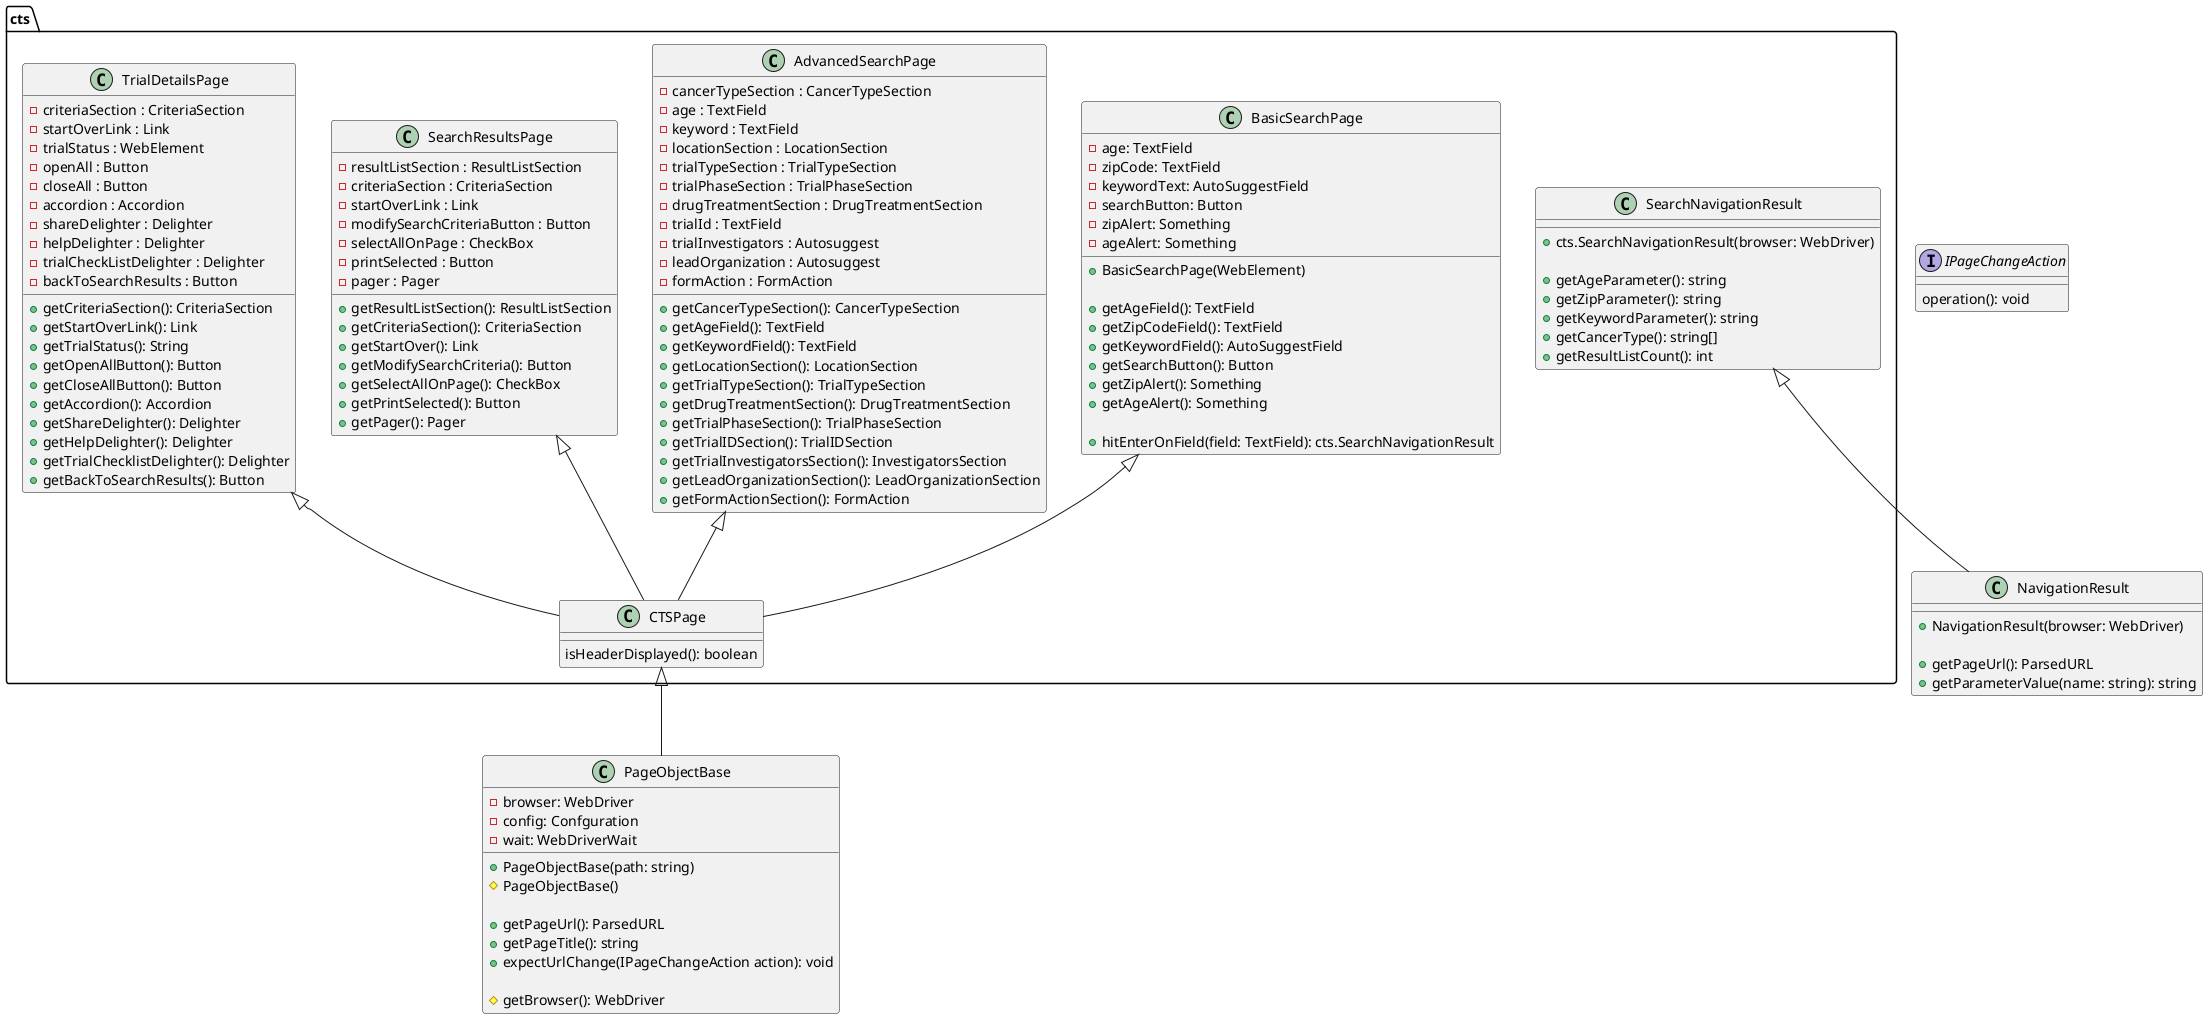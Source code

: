 @startuml

class PageObjectBase {

    -browser: WebDriver
    -config: Confguration
    -wait: WebDriverWait

    +PageObjectBase(path: string)
    #PageObjectBase()

    +getPageUrl(): ParsedURL
    +getPageTitle(): string
    +expectUrlChange(IPageChangeAction action): void

    #getBrowser(): WebDriver
}

'' This is actually a public, nested class inside PageObjectBase
interface IPageChangeAction {
    operation(): void
}

package cts {

    '' General cts page functionality (Mainly "is the react app running?")
    class CTSPage {
        isHeaderDisplayed(): boolean
    }
    CTSPage <|-- PageObjectBase

    class cts.BasicSearchPage {
        -age: TextField
        -zipCode: TextField
        -keywordText: AutoSuggestField
        -searchButton: Button
        -zipAlert: Something
        -ageAlert: Something

        +BasicSearchPage(WebElement)

        +getAgeField(): TextField
        +getZipCodeField(): TextField
        +getKeywordField(): AutoSuggestField
        +getSearchButton(): Button
        +getZipAlert(): Something
        +getAgeAlert(): Something

        +hitEnterOnField(field: TextField): cts.SearchNavigationResult
    }
    cts.BasicSearchPage <|-- CTSPage

    class cts.AdvancedSearchPage {
        - cancerTypeSection : CancerTypeSection
        - age : TextField
        - keyword : TextField
        - locationSection : LocationSection
        - trialTypeSection : TrialTypeSection
        - trialPhaseSection : TrialPhaseSection
        - drugTreatmentSection : DrugTreatmentSection
        - trialId : TextField
        - trialInvestigators : Autosuggest
        - leadOrganization : Autosuggest
        - formAction : FormAction

        +getCancerTypeSection(): CancerTypeSection
        +getAgeField(): TextField
        +getKeywordField(): TextField
        +getLocationSection(): LocationSection
        +getTrialTypeSection(): TrialTypeSection
        +getDrugTreatmentSection(): DrugTreatmentSection
        +getTrialPhaseSection(): TrialPhaseSection
        +getTrialIDSection(): TrialIDSection
        +getTrialInvestigatorsSection(): InvestigatorsSection
        +getLeadOrganizationSection(): LeadOrganizationSection
        +getFormActionSection(): FormAction

    }
    cts.AdvancedSearchPage <|-- CTSPage

    class cts.SearchResultsPage {
        -resultListSection : ResultListSection
        -criteriaSection : CriteriaSection
        -startOverLink : Link
        -modifySearchCriteriaButton : Button
        -selectAllOnPage : CheckBox
        -printSelected : Button
        -pager : Pager

        +getResultListSection(): ResultListSection
        +getCriteriaSection(): CriteriaSection
        +getStartOver(): Link
        +getModifySearchCriteria(): Button
        +getSelectAllOnPage(): CheckBox
        +getPrintSelected(): Button
        +getPager(): Pager


    }
    cts.SearchResultsPage <|-- CTSPage

    class cts.TrialDetailsPage {
        -criteriaSection : CriteriaSection
        -startOverLink : Link
        -trialStatus : WebElement
        -openAll : Button
        -closeAll : Button
        -accordion : Accordion
        -shareDelighter : Delighter
        -helpDelighter : Delighter
        -trialCheckListDelighter : Delighter
        -backToSearchResults : Button

        +getCriteriaSection(): CriteriaSection
        +getStartOverLink(): Link
        +getTrialStatus(): String
        +getOpenAllButton(): Button
        +getCloseAllButton(): Button
        +getAccordion(): Accordion
        +getShareDelighter(): Delighter
        +getHelpDelighter(): Delighter
        +getTrialChecklistDelighter(): Delighter
        +getBackToSearchResults(): Button

    }
    cts.TrialDetailsPage <|-- CTSPage

    class cts.SearchNavigationResult {
        +cts.SearchNavigationResult(browser: WebDriver)

        +getAgeParameter(): string
        +getZipParameter(): string
        +getKeywordParameter(): string
        +getCancerType(): string[]
        +getResultListCount(): int
    }

}

cts.SearchNavigationResult <|-- NavigationResult

class NavigationResult {
    +NavigationResult(browser: WebDriver)

    +getPageUrl(): ParsedURL
    +getParameterValue(name: string): string
}

@enduml
